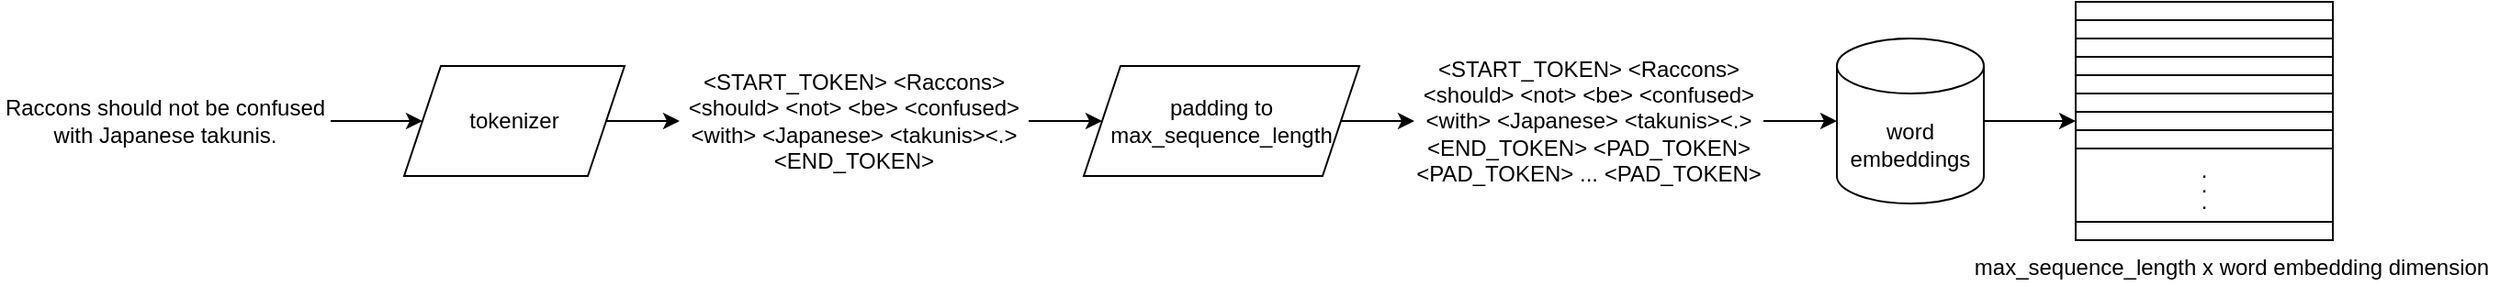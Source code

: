 <mxfile version="21.1.2" type="device">
  <diagram name="Page-1" id="L4PmptVWCA9EPEe7D_fS">
    <mxGraphModel dx="1914" dy="854" grid="1" gridSize="10" guides="1" tooltips="1" connect="1" arrows="1" fold="1" page="0" pageScale="1" pageWidth="827" pageHeight="1169" math="0" shadow="0">
      <root>
        <mxCell id="0" />
        <mxCell id="1" parent="0" />
        <mxCell id="o1l88DOVkyQdNfVgvv92-3" style="edgeStyle=orthogonalEdgeStyle;rounded=0;orthogonalLoop=1;jettySize=auto;html=1;exitX=1;exitY=0.5;exitDx=0;exitDy=0;entryX=0;entryY=0.5;entryDx=0;entryDy=0;" edge="1" parent="1" source="o1l88DOVkyQdNfVgvv92-1" target="o1l88DOVkyQdNfVgvv92-2">
          <mxGeometry relative="1" as="geometry" />
        </mxCell>
        <mxCell id="o1l88DOVkyQdNfVgvv92-1" value="Raccons should not be confused with Japanese takunis." style="text;html=1;strokeColor=none;fillColor=none;align=center;verticalAlign=middle;whiteSpace=wrap;rounded=0;" vertex="1" parent="1">
          <mxGeometry x="-550" y="220" width="180" height="20" as="geometry" />
        </mxCell>
        <mxCell id="o1l88DOVkyQdNfVgvv92-5" style="edgeStyle=orthogonalEdgeStyle;rounded=0;orthogonalLoop=1;jettySize=auto;html=1;exitX=1;exitY=0.5;exitDx=0;exitDy=0;entryX=0;entryY=0.5;entryDx=0;entryDy=0;" edge="1" parent="1" source="o1l88DOVkyQdNfVgvv92-2" target="o1l88DOVkyQdNfVgvv92-4">
          <mxGeometry relative="1" as="geometry" />
        </mxCell>
        <mxCell id="o1l88DOVkyQdNfVgvv92-2" value="tokenizer" style="shape=parallelogram;perimeter=parallelogramPerimeter;whiteSpace=wrap;html=1;fixedSize=1;" vertex="1" parent="1">
          <mxGeometry x="-330" y="200" width="120" height="60" as="geometry" />
        </mxCell>
        <mxCell id="o1l88DOVkyQdNfVgvv92-7" style="edgeStyle=orthogonalEdgeStyle;rounded=0;orthogonalLoop=1;jettySize=auto;html=1;exitX=1;exitY=0.5;exitDx=0;exitDy=0;entryX=0;entryY=0.5;entryDx=0;entryDy=0;" edge="1" parent="1" source="o1l88DOVkyQdNfVgvv92-4" target="o1l88DOVkyQdNfVgvv92-6">
          <mxGeometry relative="1" as="geometry" />
        </mxCell>
        <mxCell id="o1l88DOVkyQdNfVgvv92-4" value="&amp;lt;START_TOKEN&amp;gt; &amp;lt;Raccons&amp;gt; &amp;lt;should&amp;gt; &amp;lt;not&amp;gt; &amp;lt;be&amp;gt; &amp;lt;confused&amp;gt; &amp;lt;with&amp;gt; &amp;lt;Japanese&amp;gt; &amp;lt;takunis&amp;gt;&amp;lt;.&amp;gt; &amp;lt;END_TOKEN&amp;gt;" style="text;html=1;strokeColor=none;fillColor=none;align=center;verticalAlign=middle;whiteSpace=wrap;rounded=0;" vertex="1" parent="1">
          <mxGeometry x="-180" y="220" width="190" height="20" as="geometry" />
        </mxCell>
        <mxCell id="o1l88DOVkyQdNfVgvv92-9" style="edgeStyle=orthogonalEdgeStyle;rounded=0;orthogonalLoop=1;jettySize=auto;html=1;exitX=1;exitY=0.5;exitDx=0;exitDy=0;entryX=0;entryY=0.5;entryDx=0;entryDy=0;" edge="1" parent="1" source="o1l88DOVkyQdNfVgvv92-6" target="o1l88DOVkyQdNfVgvv92-8">
          <mxGeometry relative="1" as="geometry" />
        </mxCell>
        <mxCell id="o1l88DOVkyQdNfVgvv92-6" value="padding to max_sequence_length" style="shape=parallelogram;perimeter=parallelogramPerimeter;whiteSpace=wrap;html=1;fixedSize=1;" vertex="1" parent="1">
          <mxGeometry x="40" y="200" width="150" height="60" as="geometry" />
        </mxCell>
        <mxCell id="o1l88DOVkyQdNfVgvv92-11" style="edgeStyle=orthogonalEdgeStyle;rounded=0;orthogonalLoop=1;jettySize=auto;html=1;exitX=1;exitY=0.5;exitDx=0;exitDy=0;entryX=0;entryY=0.5;entryDx=0;entryDy=0;entryPerimeter=0;" edge="1" parent="1" source="o1l88DOVkyQdNfVgvv92-8" target="o1l88DOVkyQdNfVgvv92-10">
          <mxGeometry relative="1" as="geometry" />
        </mxCell>
        <mxCell id="o1l88DOVkyQdNfVgvv92-8" value="&amp;lt;START_TOKEN&amp;gt; &amp;lt;Raccons&amp;gt; &amp;lt;should&amp;gt; &amp;lt;not&amp;gt; &amp;lt;be&amp;gt; &amp;lt;confused&amp;gt; &amp;lt;with&amp;gt; &amp;lt;Japanese&amp;gt; &amp;lt;takunis&amp;gt;&amp;lt;.&amp;gt; &amp;lt;END_TOKEN&amp;gt; &amp;lt;PAD_TOKEN&amp;gt;&amp;lt;PAD_TOKEN&amp;gt; ... &amp;lt;PAD_TOKEN&amp;gt;" style="text;html=1;strokeColor=none;fillColor=none;align=center;verticalAlign=middle;whiteSpace=wrap;rounded=0;" vertex="1" parent="1">
          <mxGeometry x="220" y="220" width="190" height="20" as="geometry" />
        </mxCell>
        <mxCell id="o1l88DOVkyQdNfVgvv92-23" style="edgeStyle=orthogonalEdgeStyle;rounded=0;orthogonalLoop=1;jettySize=auto;html=1;exitX=1;exitY=0.5;exitDx=0;exitDy=0;exitPerimeter=0;entryX=0;entryY=0.5;entryDx=0;entryDy=0;" edge="1" parent="1" source="o1l88DOVkyQdNfVgvv92-10" target="o1l88DOVkyQdNfVgvv92-18">
          <mxGeometry relative="1" as="geometry" />
        </mxCell>
        <mxCell id="o1l88DOVkyQdNfVgvv92-10" value="word embeddings" style="shape=cylinder3;whiteSpace=wrap;html=1;boundedLbl=1;backgroundOutline=1;size=15;" vertex="1" parent="1">
          <mxGeometry x="450" y="185" width="80" height="90" as="geometry" />
        </mxCell>
        <mxCell id="o1l88DOVkyQdNfVgvv92-12" value="" style="rounded=0;whiteSpace=wrap;html=1;" vertex="1" parent="1">
          <mxGeometry x="580" y="165" width="140" height="10" as="geometry" />
        </mxCell>
        <mxCell id="o1l88DOVkyQdNfVgvv92-13" value="" style="rounded=0;whiteSpace=wrap;html=1;" vertex="1" parent="1">
          <mxGeometry x="580" y="175" width="140" height="10" as="geometry" />
        </mxCell>
        <mxCell id="o1l88DOVkyQdNfVgvv92-14" value="" style="rounded=0;whiteSpace=wrap;html=1;" vertex="1" parent="1">
          <mxGeometry x="580" y="185" width="140" height="10" as="geometry" />
        </mxCell>
        <mxCell id="o1l88DOVkyQdNfVgvv92-15" value="" style="rounded=0;whiteSpace=wrap;html=1;" vertex="1" parent="1">
          <mxGeometry x="580" y="195" width="140" height="10" as="geometry" />
        </mxCell>
        <mxCell id="o1l88DOVkyQdNfVgvv92-16" value="" style="rounded=0;whiteSpace=wrap;html=1;" vertex="1" parent="1">
          <mxGeometry x="580" y="205" width="140" height="10" as="geometry" />
        </mxCell>
        <mxCell id="o1l88DOVkyQdNfVgvv92-17" value="" style="rounded=0;whiteSpace=wrap;html=1;" vertex="1" parent="1">
          <mxGeometry x="580" y="215" width="140" height="10" as="geometry" />
        </mxCell>
        <mxCell id="o1l88DOVkyQdNfVgvv92-18" value="" style="rounded=0;whiteSpace=wrap;html=1;" vertex="1" parent="1">
          <mxGeometry x="580" y="225" width="140" height="10" as="geometry" />
        </mxCell>
        <mxCell id="o1l88DOVkyQdNfVgvv92-19" value="" style="rounded=0;whiteSpace=wrap;html=1;" vertex="1" parent="1">
          <mxGeometry x="580" y="235" width="140" height="10" as="geometry" />
        </mxCell>
        <mxCell id="o1l88DOVkyQdNfVgvv92-21" value="" style="rounded=0;whiteSpace=wrap;html=1;" vertex="1" parent="1">
          <mxGeometry x="580" y="285" width="140" height="10" as="geometry" />
        </mxCell>
        <mxCell id="o1l88DOVkyQdNfVgvv92-22" value="&lt;p style=&quot;line-height: 70%;&quot;&gt;.&lt;br&gt;.&lt;br&gt;.&lt;br&gt;&lt;/p&gt;" style="rounded=0;whiteSpace=wrap;html=1;" vertex="1" parent="1">
          <mxGeometry x="580" y="245" width="140" height="40" as="geometry" />
        </mxCell>
        <mxCell id="o1l88DOVkyQdNfVgvv92-24" value="max_sequence_length x word embedding dimension" style="text;html=1;strokeColor=none;fillColor=none;align=center;verticalAlign=middle;whiteSpace=wrap;rounded=0;" vertex="1" parent="1">
          <mxGeometry x="520" y="295" width="290" height="30" as="geometry" />
        </mxCell>
      </root>
    </mxGraphModel>
  </diagram>
</mxfile>
